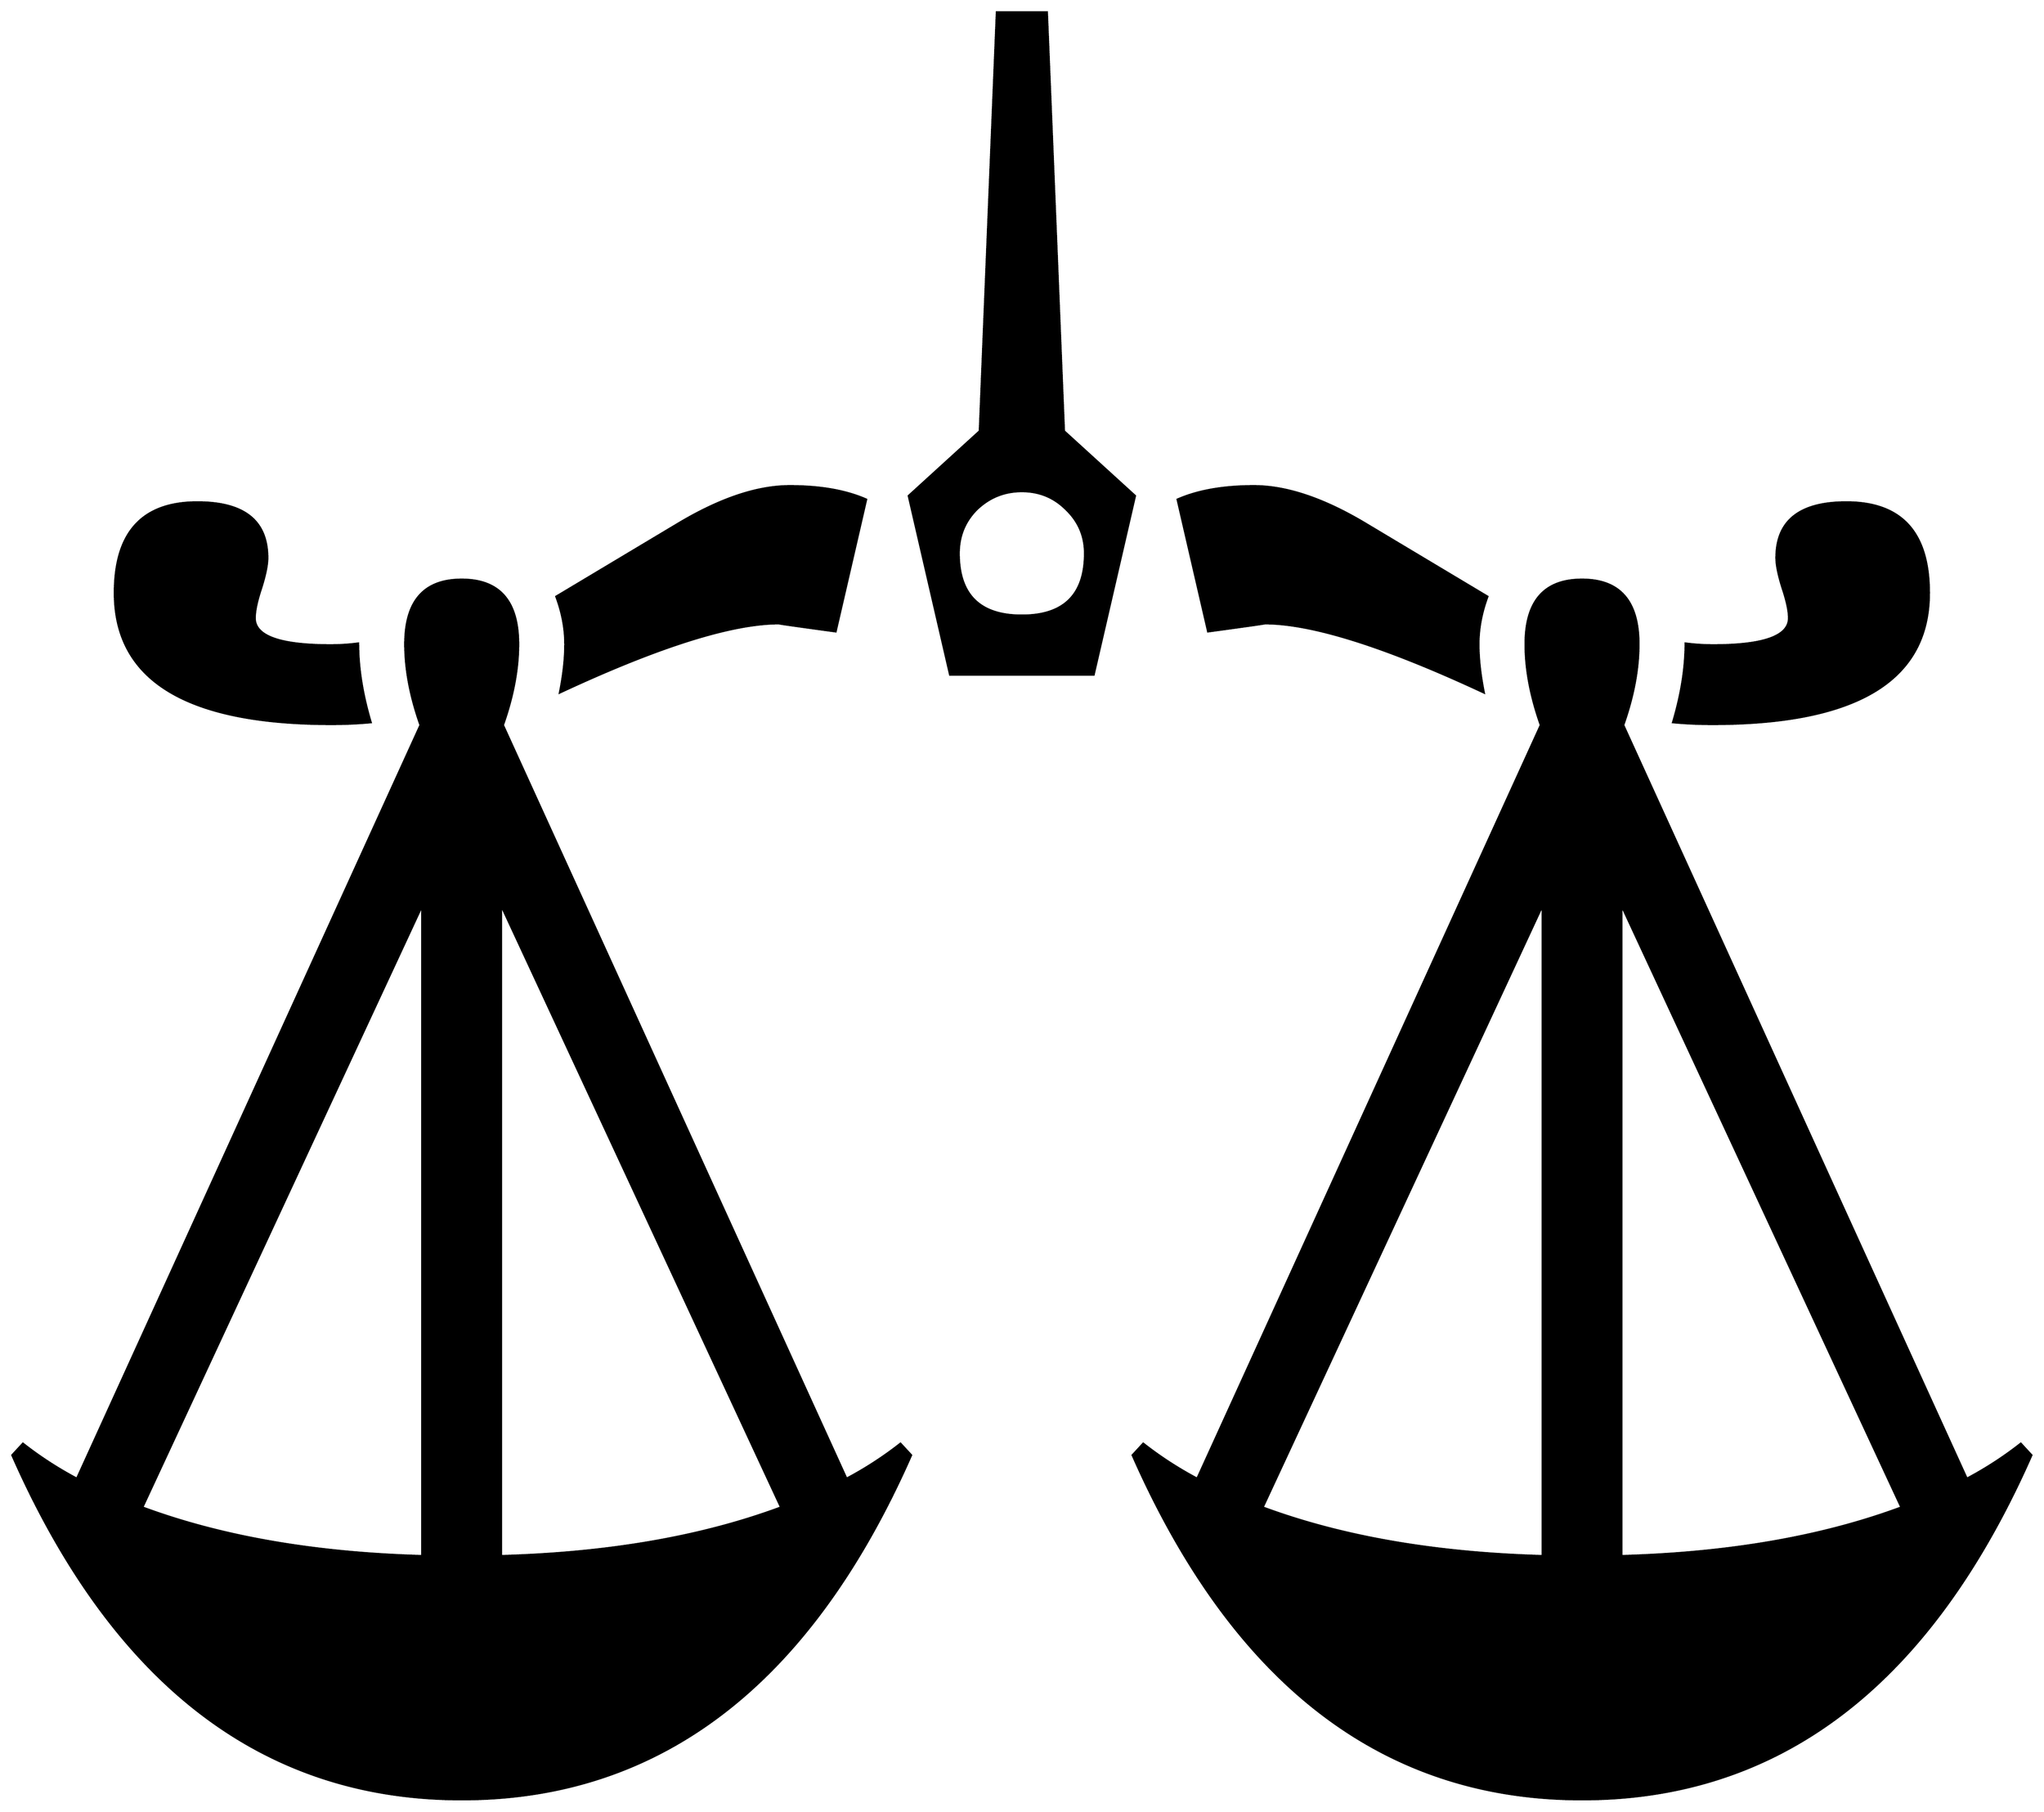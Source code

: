 


\begin{tikzpicture}[y=0.80pt, x=0.80pt, yscale=-1.0, xscale=1.0, inner sep=0pt, outer sep=0pt]
\begin{scope}[shift={(100.0,1706.0)},nonzero rule]
  \path[draw=.,fill=.,line width=1.600pt] (2142.0,-930.0) ..
    controls (2142.0,-832.667) and (2061.667,-784.0) ..
    (1901.0,-784.0) .. controls (1885.667,-784.0) and
    (1871.0,-784.667) .. (1857.0,-786.0) .. controls
    (1866.333,-817.333) and (1871.0,-846.667) .. (1871.0,-874.0) ..
    controls (1881.0,-872.667) and (1891.333,-872.0) ..
    (1902.0,-872.0) .. controls (1958.0,-872.0) and
    (1986.0,-882.0) .. (1986.0,-902.0) .. controls
    (1986.0,-910.0) and (1983.667,-921.0) .. (1979.0,-935.0) ..
    controls (1974.333,-949.667) and (1972.0,-961.0) ..
    (1972.0,-969.0) .. controls (1972.0,-1010.333) and
    (1998.0,-1031.0) .. (2050.0,-1031.0) .. controls
    (2111.333,-1031.0) and (2142.0,-997.333) .. (2142.0,-930.0) --
    cycle(1651.0,-926.0) .. controls (1644.333,-908.0) and
    (1641.0,-890.333) .. (1641.0,-873.0) .. controls
    (1641.0,-857.0) and (1643.0,-839.0) .. (1647.0,-819.0) ..
    controls (1537.0,-870.333) and (1455.667,-896.0) ..
    (1403.0,-896.0) .. controls (1405.0,-896.0) and
    (1384.0,-893.0) .. (1340.0,-887.0) -- (1306.0,-1034.0) ..
    controls (1328.667,-1044.0) and (1357.0,-1049.0) ..
    (1391.0,-1049.0) .. controls (1427.0,-1049.0) and
    (1468.0,-1035.333) .. (1514.0,-1008.0) -- (1651.0,-926.0) --
    cycle(1259.0,-1038.0) -- (1213.0,-839.0) -- (1053.0,-839.0)
    -- (1007.0,-1038.0) -- (1086.0,-1110.0) -- (1105.0,-1576.0)
    -- (1161.0,-1576.0) -- (1180.0,-1110.0) -- (1259.0,-1038.0)
    -- cycle(2256.0,29.0) .. controls (2143.333,284.333) and
    (1976.667,412.0) .. (1756.0,412.0) .. controls (1535.333,412.0)
    and (1368.667,284.333) .. (1256.0,29.0) -- (1268.0,16.0) ..
    controls (1286.667,30.667) and (1306.667,43.667) .. (1328.0,55.0) --
    (1710.0,-783.0) .. controls (1698.667,-815.0) and
    (1693.0,-845.0) .. (1693.0,-873.0) .. controls
    (1693.0,-921.0) and (1714.0,-945.0) .. (1756.0,-945.0) ..
    controls (1798.0,-945.0) and (1819.0,-921.0) ..
    (1819.0,-873.0) .. controls (1819.0,-845.0) and
    (1813.333,-815.0) .. (1802.0,-783.0) -- (2184.0,55.0) ..
    controls (2205.333,43.667) and (2225.333,30.667) .. (2244.0,16.0) --
    (2256.0,29.0) -- cycle(960.0,-1034.0) -- (926.0,-887.0) ..
    controls (882.0,-893.0) and (861.0,-896.0) .. (863.0,-896.0)
    .. controls (810.333,-896.0) and (729.0,-870.333) ..
    (619.0,-819.0) .. controls (623.0,-839.0) and (625.0,-857.0)
    .. (625.0,-873.0) .. controls (625.0,-890.333) and
    (621.667,-908.0) .. (615.0,-926.0) -- (752.0,-1008.0) ..
    controls (798.0,-1035.333) and (839.0,-1049.0) ..
    (875.0,-1049.0) .. controls (909.0,-1049.0) and
    (937.333,-1044.0) .. (960.0,-1034.0) -- cycle(409.0,-786.0) ..
    controls (395.0,-784.667) and (380.333,-784.0) .. (365.0,-784.0)
    .. controls (204.333,-784.0) and (124.0,-832.667) ..
    (124.0,-930.0) .. controls (124.0,-997.333) and
    (154.667,-1031.0) .. (216.0,-1031.0) .. controls
    (268.0,-1031.0) and (294.0,-1010.333) .. (294.0,-969.0) ..
    controls (294.0,-961.0) and (291.667,-949.667) .. (287.0,-935.0)
    .. controls (282.333,-921.0) and (280.0,-910.0) ..
    (280.0,-902.0) .. controls (280.0,-882.0) and (308.0,-872.0)
    .. (364.0,-872.0) .. controls (374.667,-872.0) and
    (385.0,-872.667) .. (395.0,-874.0) .. controls (395.0,-846.667)
    and (399.667,-817.333) .. (409.0,-786.0) -- cycle(1010.0,29.0)
    .. controls (897.333,284.333) and (730.667,412.0) .. (510.0,412.0)
    .. controls (289.333,412.0) and (122.667,284.333) .. (10.0,29.0)
    -- (22.0,16.0) .. controls (40.667,30.667) and (60.667,43.667) ..
    (82.0,55.0) -- (464.0,-783.0) .. controls (452.667,-815.0) and
    (447.0,-845.0) .. (447.0,-873.0) .. controls (447.0,-921.0)
    and (468.0,-945.0) .. (510.0,-945.0) .. controls
    (552.0,-945.0) and (573.0,-921.0) .. (573.0,-873.0) ..
    controls (573.0,-845.0) and (567.333,-815.0) .. (556.0,-783.0)
    -- (938.0,55.0) .. controls (959.333,43.667) and (979.333,30.667) ..
    (998.0,16.0) -- (1010.0,29.0) -- cycle(2111.0,87.0) --
    (1800.0,-582.0) -- (1800.0,141.0) .. controls (1919.333,137.667)
    and (2023.0,119.667) .. (2111.0,87.0) -- cycle(1203.0,-974.0)
    .. controls (1203.0,-993.333) and (1196.0,-1009.667) ..
    (1182.0,-1023.0) .. controls (1168.667,-1036.333) and
    (1152.333,-1043.0) .. (1133.0,-1043.0) .. controls
    (1113.667,-1043.0) and (1097.0,-1036.333) .. (1083.0,-1023.0) ..
    controls (1069.667,-1009.667) and (1063.0,-993.333) ..
    (1063.0,-974.0) .. controls (1063.0,-928.0) and
    (1086.333,-905.0) .. (1133.0,-905.0) .. controls
    (1179.667,-905.0) and (1203.0,-928.0) .. (1203.0,-974.0) --
    cycle(1712.0,141.0) -- (1712.0,-582.0) -- (1401.0,87.0) ..
    controls (1489.0,119.667) and (1592.667,137.667) .. (1712.0,141.0)
    -- cycle(865.0,87.0) -- (554.0,-582.0) -- (554.0,141.0) ..
    controls (673.333,137.667) and (777.0,119.667) .. (865.0,87.0) --
    cycle(466.0,141.0) -- (466.0,-582.0) -- (155.0,87.0) ..
    controls (243.0,119.667) and (346.667,137.667) .. (466.0,141.0) --
    cycle;
\end{scope}

\end{tikzpicture}

